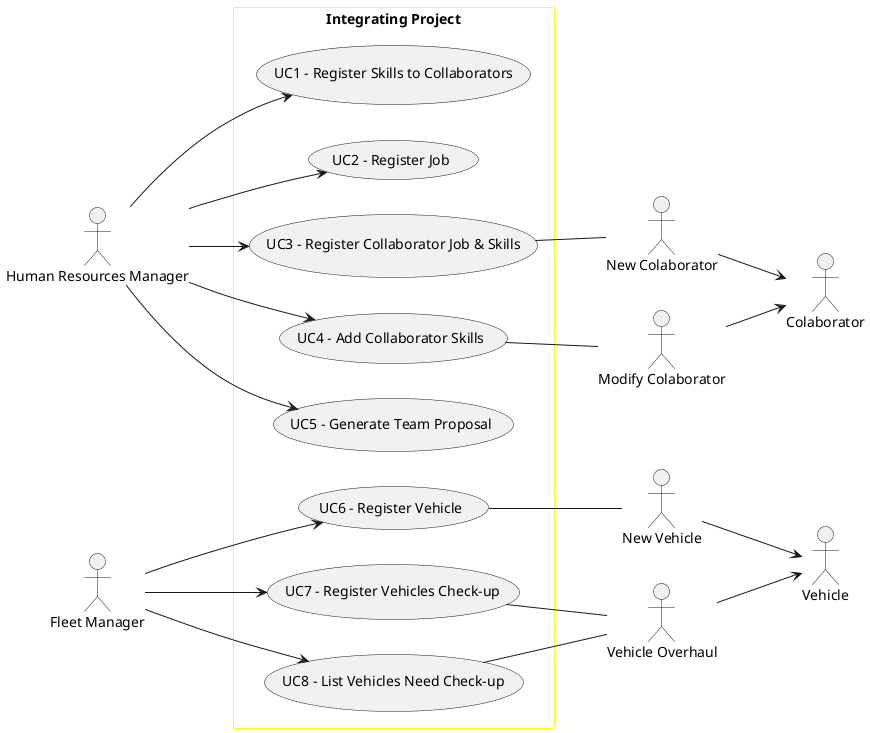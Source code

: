 @startuml
'skinparam monochrome true
skinparam packageStyle rectangle
'skinparam shadowing false

skinparam rectangle{
    BorderColor yellow
}

'title Use Case Diagram Example
actor "Human Resources Manager" as HRM
actor  "Fleet Manager" as FM
left to right direction

rectangle "Integrating Project" as actors {
        usecase "UC1 - Register Skills to Collaborators" as UC1
        HRM --> UC1
        usecase "UC2 - Register Job" as UC2
        HRM --> UC2
        usecase "UC3 - Register Collaborator Job & Skills" as UC3
        HRM --> UC3
        usecase "UC4 - Add Collaborator Skills" as UC4
        HRM --> UC4
        usecase "UC5 - Generate Team Proposal" as UC5
        HRM --> UC5
        usecase "UC6 - Register Vehicle" as UC6
        FM --> UC6
        usecase "UC7 - Register Vehicles Check-up" as UC7
        FM --> UC7
        usecase "UC8 - List Vehicles Need Check-up" as UC8
        FM --> UC8
}

left to right direction
actor "New Colaborator" as New_Colaborator
UC3 -- New_Colaborator
actor "Modify Colaborator" as Modify_Colaborator
UC4 -- Modify_Colaborator
actor Colaborator
New_Colaborator --> Colaborator
Modify_Colaborator --> Colaborator
actor "New Vehicle" as New_Vehicle
UC6 -- New_Vehicle
actor "Vehicle Overhaul" as Vehicle_Overhaul
UC7 -- Vehicle_Overhaul
UC8 -- Vehicle_Overhaul
actor Vehicle
New_Vehicle --> Vehicle
Vehicle_Overhaul --> Vehicle

@enduml